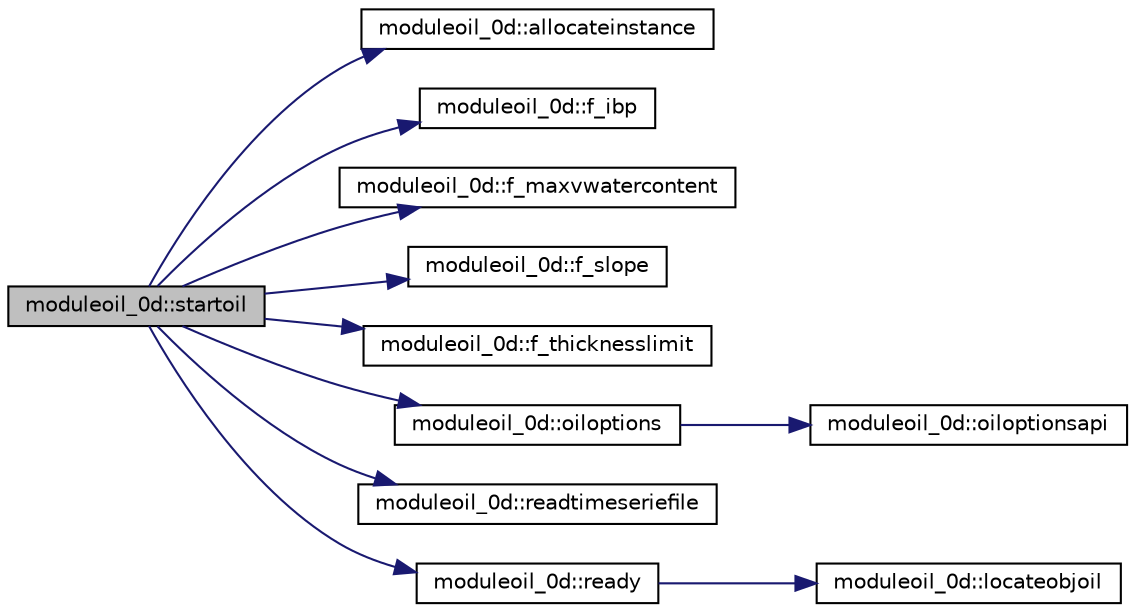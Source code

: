 digraph "moduleoil_0d::startoil"
{
 // LATEX_PDF_SIZE
  edge [fontname="Helvetica",fontsize="10",labelfontname="Helvetica",labelfontsize="10"];
  node [fontname="Helvetica",fontsize="10",shape=record];
  rankdir="LR";
  Node1 [label="moduleoil_0d::startoil",height=0.2,width=0.4,color="black", fillcolor="grey75", style="filled", fontcolor="black",tooltip=" "];
  Node1 -> Node2 [color="midnightblue",fontsize="10",style="solid",fontname="Helvetica"];
  Node2 [label="moduleoil_0d::allocateinstance",height=0.2,width=0.4,color="black", fillcolor="white", style="filled",URL="$namespacemoduleoil__0d.html#a90135088740373e7de26e5316c979963",tooltip=" "];
  Node1 -> Node3 [color="midnightblue",fontsize="10",style="solid",fontname="Helvetica"];
  Node3 [label="moduleoil_0d::f_ibp",height=0.2,width=0.4,color="black", fillcolor="white", style="filled",URL="$namespacemoduleoil__0d.html#ab82b97aa427e0d7e1bbc78682343551e",tooltip=" "];
  Node1 -> Node4 [color="midnightblue",fontsize="10",style="solid",fontname="Helvetica"];
  Node4 [label="moduleoil_0d::f_maxvwatercontent",height=0.2,width=0.4,color="black", fillcolor="white", style="filled",URL="$namespacemoduleoil__0d.html#acf1e57739fa15b9c76feeec263af3ff1",tooltip=" "];
  Node1 -> Node5 [color="midnightblue",fontsize="10",style="solid",fontname="Helvetica"];
  Node5 [label="moduleoil_0d::f_slope",height=0.2,width=0.4,color="black", fillcolor="white", style="filled",URL="$namespacemoduleoil__0d.html#ae99633ccabb196155d1a32fafef217b3",tooltip=" "];
  Node1 -> Node6 [color="midnightblue",fontsize="10",style="solid",fontname="Helvetica"];
  Node6 [label="moduleoil_0d::f_thicknesslimit",height=0.2,width=0.4,color="black", fillcolor="white", style="filled",URL="$namespacemoduleoil__0d.html#afe23376b4667259aea9a6e2163036417",tooltip=" "];
  Node1 -> Node7 [color="midnightblue",fontsize="10",style="solid",fontname="Helvetica"];
  Node7 [label="moduleoil_0d::oiloptions",height=0.2,width=0.4,color="black", fillcolor="white", style="filled",URL="$namespacemoduleoil__0d.html#ae91c560ecac70b4b9f3ba4ca7f14edbe",tooltip=" "];
  Node7 -> Node8 [color="midnightblue",fontsize="10",style="solid",fontname="Helvetica"];
  Node8 [label="moduleoil_0d::oiloptionsapi",height=0.2,width=0.4,color="black", fillcolor="white", style="filled",URL="$namespacemoduleoil__0d.html#aee1786140ad8f5a32f57df0b719d830b",tooltip=" "];
  Node1 -> Node9 [color="midnightblue",fontsize="10",style="solid",fontname="Helvetica"];
  Node9 [label="moduleoil_0d::readtimeseriefile",height=0.2,width=0.4,color="black", fillcolor="white", style="filled",URL="$namespacemoduleoil__0d.html#a3c2fbab1e96896178c05bcf889f853fc",tooltip=" "];
  Node1 -> Node10 [color="midnightblue",fontsize="10",style="solid",fontname="Helvetica"];
  Node10 [label="moduleoil_0d::ready",height=0.2,width=0.4,color="black", fillcolor="white", style="filled",URL="$namespacemoduleoil__0d.html#a5cfb3f6c158c2f89ed12f50f11b66786",tooltip=" "];
  Node10 -> Node11 [color="midnightblue",fontsize="10",style="solid",fontname="Helvetica"];
  Node11 [label="moduleoil_0d::locateobjoil",height=0.2,width=0.4,color="black", fillcolor="white", style="filled",URL="$namespacemoduleoil__0d.html#a9c7229be13ce2cc83e0f461b6355f4fa",tooltip=" "];
}
